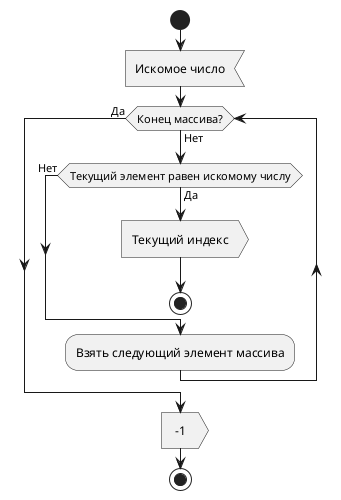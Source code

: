 ﻿@startuml
start
    :Искомое число<

    while (Конец массива?) is (Нет)
        while (Текущий элемент равен искомому числу) is (Да)
            :Текущий индекс>
            stop
        endwhile (Нет)
        :Взять следующий элемент массива;
    endwhile (Да)
    
    : -1 >
stop
@enduml